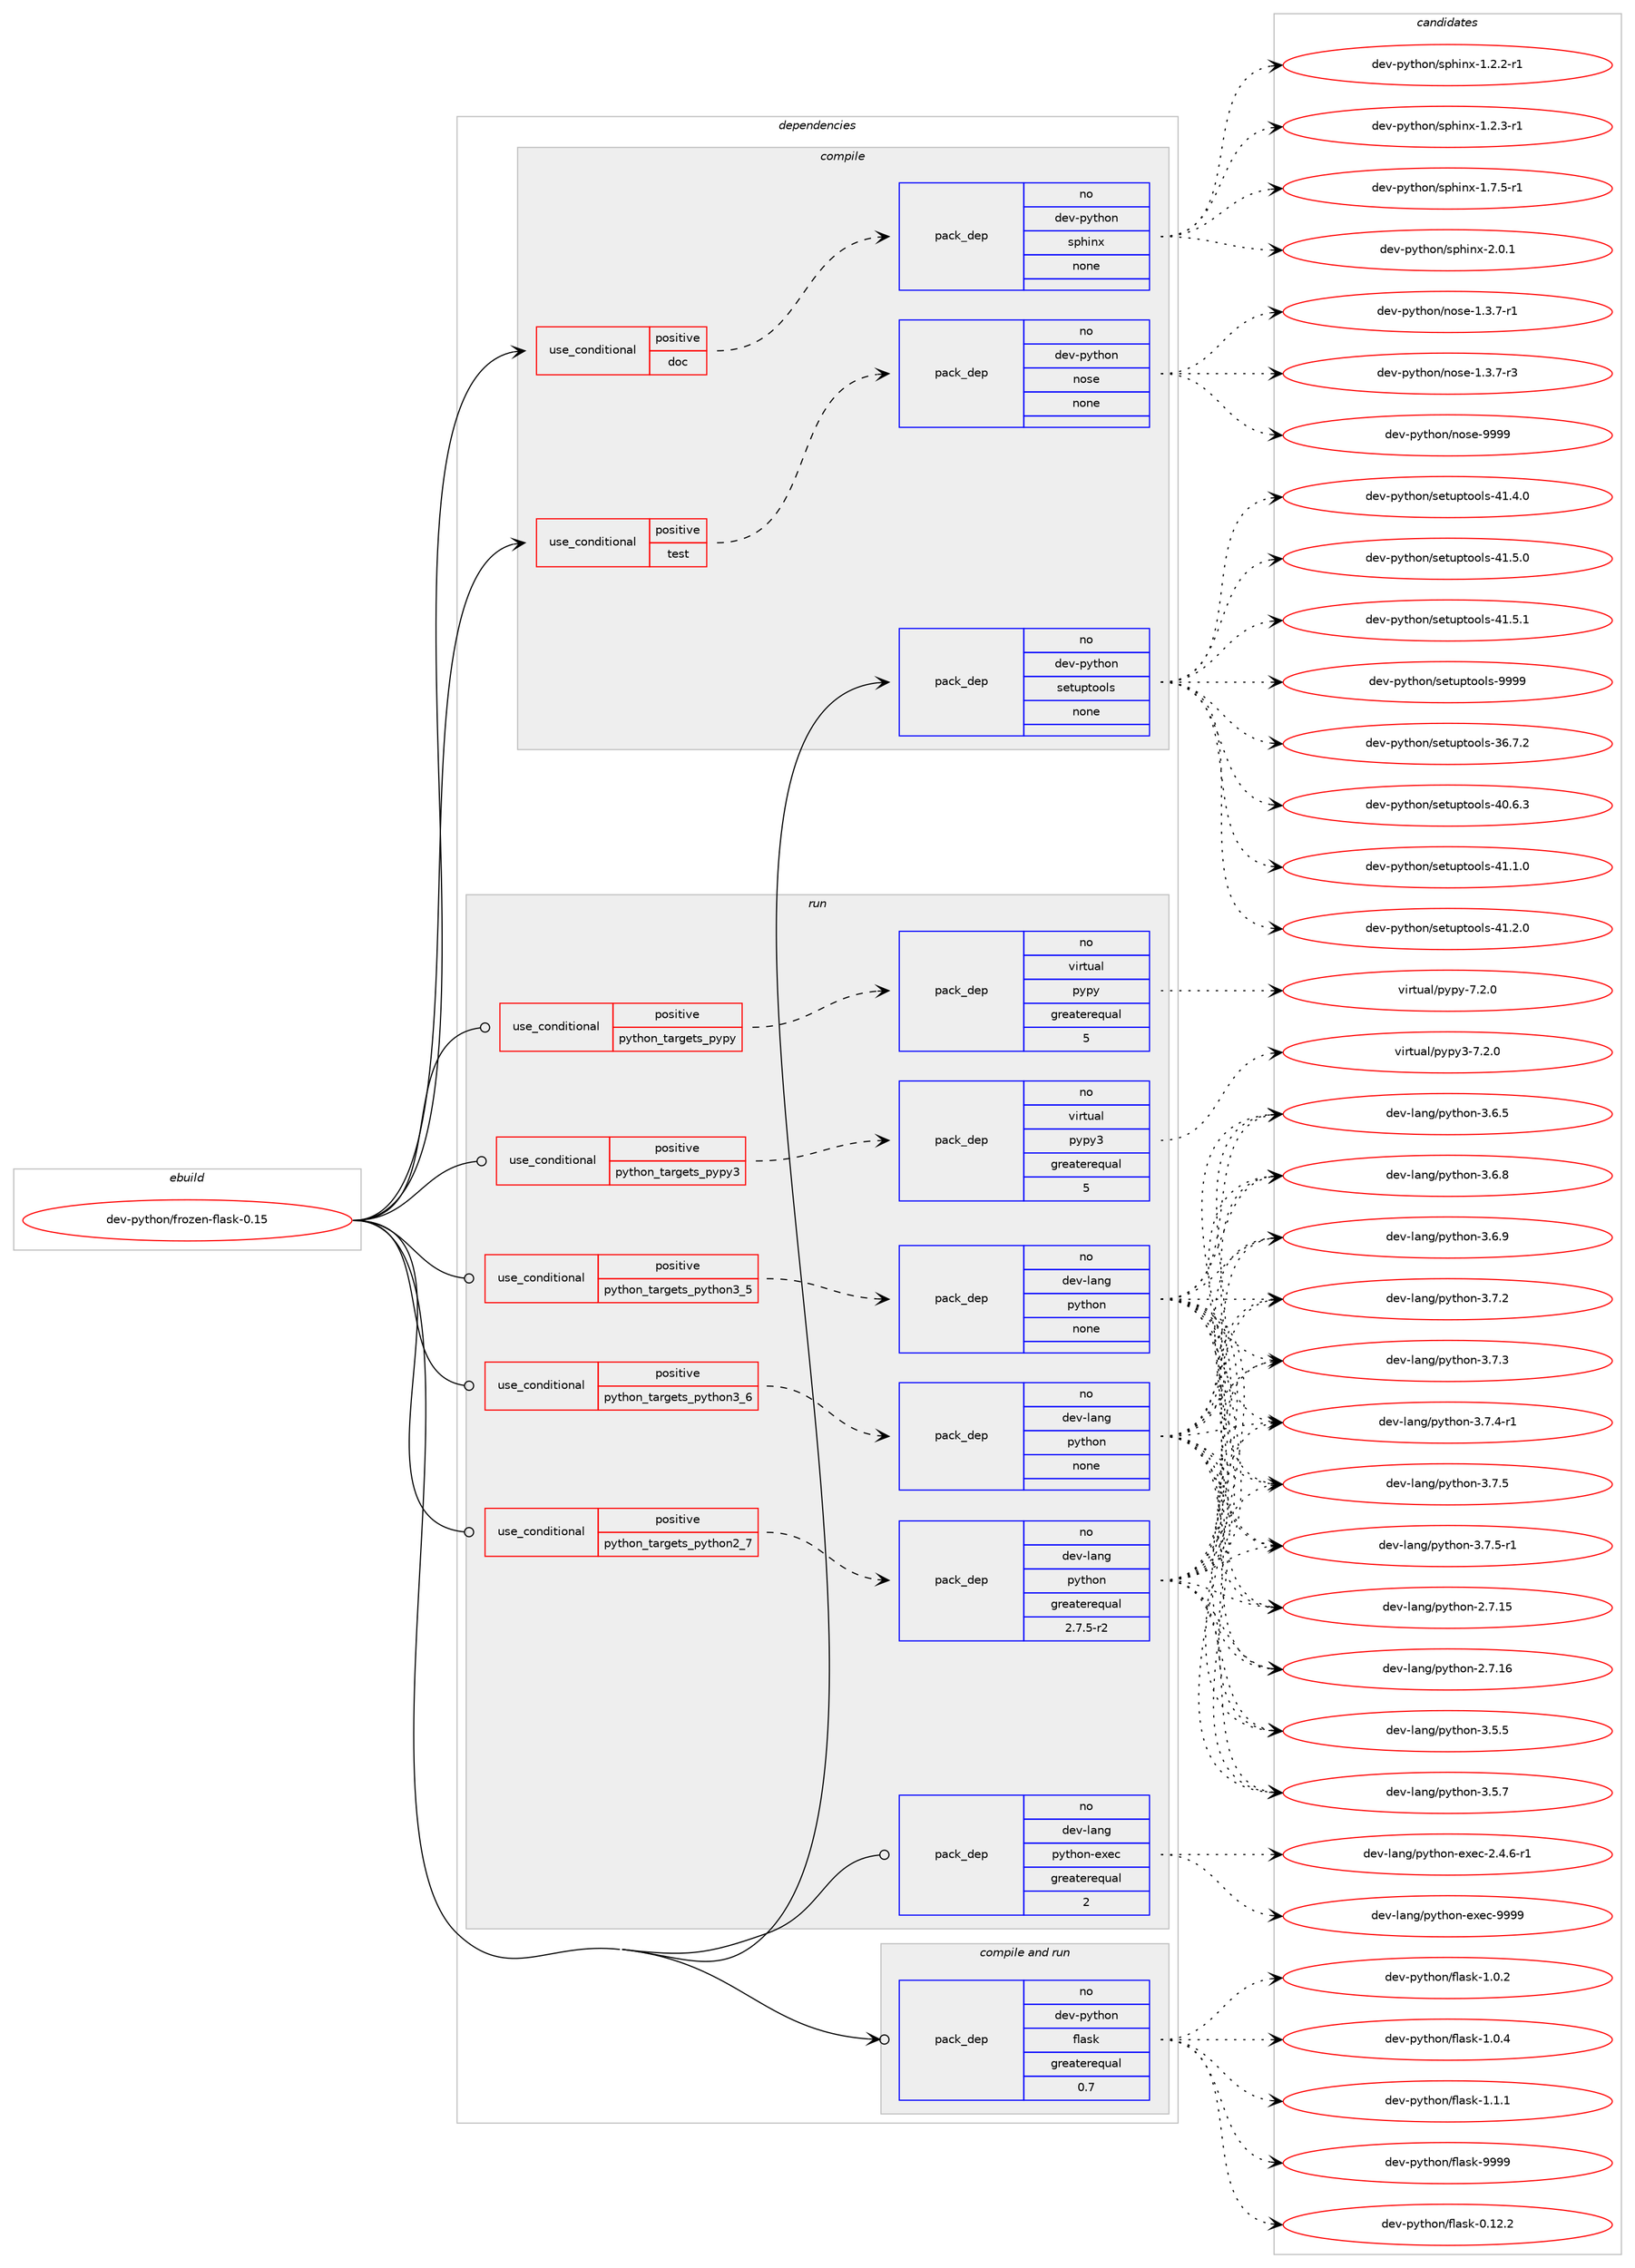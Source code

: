 digraph prolog {

# *************
# Graph options
# *************

newrank=true;
concentrate=true;
compound=true;
graph [rankdir=LR,fontname=Helvetica,fontsize=10,ranksep=1.5];#, ranksep=2.5, nodesep=0.2];
edge  [arrowhead=vee];
node  [fontname=Helvetica,fontsize=10];

# **********
# The ebuild
# **********

subgraph cluster_leftcol {
color=gray;
rank=same;
label=<<i>ebuild</i>>;
id [label="dev-python/frozen-flask-0.15", color=red, width=4, href="../dev-python/frozen-flask-0.15.svg"];
}

# ****************
# The dependencies
# ****************

subgraph cluster_midcol {
color=gray;
label=<<i>dependencies</i>>;
subgraph cluster_compile {
fillcolor="#eeeeee";
style=filled;
label=<<i>compile</i>>;
subgraph cond139773 {
dependency605877 [label=<<TABLE BORDER="0" CELLBORDER="1" CELLSPACING="0" CELLPADDING="4"><TR><TD ROWSPAN="3" CELLPADDING="10">use_conditional</TD></TR><TR><TD>positive</TD></TR><TR><TD>doc</TD></TR></TABLE>>, shape=none, color=red];
subgraph pack454307 {
dependency605878 [label=<<TABLE BORDER="0" CELLBORDER="1" CELLSPACING="0" CELLPADDING="4" WIDTH="220"><TR><TD ROWSPAN="6" CELLPADDING="30">pack_dep</TD></TR><TR><TD WIDTH="110">no</TD></TR><TR><TD>dev-python</TD></TR><TR><TD>sphinx</TD></TR><TR><TD>none</TD></TR><TR><TD></TD></TR></TABLE>>, shape=none, color=blue];
}
dependency605877:e -> dependency605878:w [weight=20,style="dashed",arrowhead="vee"];
}
id:e -> dependency605877:w [weight=20,style="solid",arrowhead="vee"];
subgraph cond139774 {
dependency605879 [label=<<TABLE BORDER="0" CELLBORDER="1" CELLSPACING="0" CELLPADDING="4"><TR><TD ROWSPAN="3" CELLPADDING="10">use_conditional</TD></TR><TR><TD>positive</TD></TR><TR><TD>test</TD></TR></TABLE>>, shape=none, color=red];
subgraph pack454308 {
dependency605880 [label=<<TABLE BORDER="0" CELLBORDER="1" CELLSPACING="0" CELLPADDING="4" WIDTH="220"><TR><TD ROWSPAN="6" CELLPADDING="30">pack_dep</TD></TR><TR><TD WIDTH="110">no</TD></TR><TR><TD>dev-python</TD></TR><TR><TD>nose</TD></TR><TR><TD>none</TD></TR><TR><TD></TD></TR></TABLE>>, shape=none, color=blue];
}
dependency605879:e -> dependency605880:w [weight=20,style="dashed",arrowhead="vee"];
}
id:e -> dependency605879:w [weight=20,style="solid",arrowhead="vee"];
subgraph pack454309 {
dependency605881 [label=<<TABLE BORDER="0" CELLBORDER="1" CELLSPACING="0" CELLPADDING="4" WIDTH="220"><TR><TD ROWSPAN="6" CELLPADDING="30">pack_dep</TD></TR><TR><TD WIDTH="110">no</TD></TR><TR><TD>dev-python</TD></TR><TR><TD>setuptools</TD></TR><TR><TD>none</TD></TR><TR><TD></TD></TR></TABLE>>, shape=none, color=blue];
}
id:e -> dependency605881:w [weight=20,style="solid",arrowhead="vee"];
}
subgraph cluster_compileandrun {
fillcolor="#eeeeee";
style=filled;
label=<<i>compile and run</i>>;
subgraph pack454310 {
dependency605882 [label=<<TABLE BORDER="0" CELLBORDER="1" CELLSPACING="0" CELLPADDING="4" WIDTH="220"><TR><TD ROWSPAN="6" CELLPADDING="30">pack_dep</TD></TR><TR><TD WIDTH="110">no</TD></TR><TR><TD>dev-python</TD></TR><TR><TD>flask</TD></TR><TR><TD>greaterequal</TD></TR><TR><TD>0.7</TD></TR></TABLE>>, shape=none, color=blue];
}
id:e -> dependency605882:w [weight=20,style="solid",arrowhead="odotvee"];
}
subgraph cluster_run {
fillcolor="#eeeeee";
style=filled;
label=<<i>run</i>>;
subgraph cond139775 {
dependency605883 [label=<<TABLE BORDER="0" CELLBORDER="1" CELLSPACING="0" CELLPADDING="4"><TR><TD ROWSPAN="3" CELLPADDING="10">use_conditional</TD></TR><TR><TD>positive</TD></TR><TR><TD>python_targets_pypy</TD></TR></TABLE>>, shape=none, color=red];
subgraph pack454311 {
dependency605884 [label=<<TABLE BORDER="0" CELLBORDER="1" CELLSPACING="0" CELLPADDING="4" WIDTH="220"><TR><TD ROWSPAN="6" CELLPADDING="30">pack_dep</TD></TR><TR><TD WIDTH="110">no</TD></TR><TR><TD>virtual</TD></TR><TR><TD>pypy</TD></TR><TR><TD>greaterequal</TD></TR><TR><TD>5</TD></TR></TABLE>>, shape=none, color=blue];
}
dependency605883:e -> dependency605884:w [weight=20,style="dashed",arrowhead="vee"];
}
id:e -> dependency605883:w [weight=20,style="solid",arrowhead="odot"];
subgraph cond139776 {
dependency605885 [label=<<TABLE BORDER="0" CELLBORDER="1" CELLSPACING="0" CELLPADDING="4"><TR><TD ROWSPAN="3" CELLPADDING="10">use_conditional</TD></TR><TR><TD>positive</TD></TR><TR><TD>python_targets_pypy3</TD></TR></TABLE>>, shape=none, color=red];
subgraph pack454312 {
dependency605886 [label=<<TABLE BORDER="0" CELLBORDER="1" CELLSPACING="0" CELLPADDING="4" WIDTH="220"><TR><TD ROWSPAN="6" CELLPADDING="30">pack_dep</TD></TR><TR><TD WIDTH="110">no</TD></TR><TR><TD>virtual</TD></TR><TR><TD>pypy3</TD></TR><TR><TD>greaterequal</TD></TR><TR><TD>5</TD></TR></TABLE>>, shape=none, color=blue];
}
dependency605885:e -> dependency605886:w [weight=20,style="dashed",arrowhead="vee"];
}
id:e -> dependency605885:w [weight=20,style="solid",arrowhead="odot"];
subgraph cond139777 {
dependency605887 [label=<<TABLE BORDER="0" CELLBORDER="1" CELLSPACING="0" CELLPADDING="4"><TR><TD ROWSPAN="3" CELLPADDING="10">use_conditional</TD></TR><TR><TD>positive</TD></TR><TR><TD>python_targets_python2_7</TD></TR></TABLE>>, shape=none, color=red];
subgraph pack454313 {
dependency605888 [label=<<TABLE BORDER="0" CELLBORDER="1" CELLSPACING="0" CELLPADDING="4" WIDTH="220"><TR><TD ROWSPAN="6" CELLPADDING="30">pack_dep</TD></TR><TR><TD WIDTH="110">no</TD></TR><TR><TD>dev-lang</TD></TR><TR><TD>python</TD></TR><TR><TD>greaterequal</TD></TR><TR><TD>2.7.5-r2</TD></TR></TABLE>>, shape=none, color=blue];
}
dependency605887:e -> dependency605888:w [weight=20,style="dashed",arrowhead="vee"];
}
id:e -> dependency605887:w [weight=20,style="solid",arrowhead="odot"];
subgraph cond139778 {
dependency605889 [label=<<TABLE BORDER="0" CELLBORDER="1" CELLSPACING="0" CELLPADDING="4"><TR><TD ROWSPAN="3" CELLPADDING="10">use_conditional</TD></TR><TR><TD>positive</TD></TR><TR><TD>python_targets_python3_5</TD></TR></TABLE>>, shape=none, color=red];
subgraph pack454314 {
dependency605890 [label=<<TABLE BORDER="0" CELLBORDER="1" CELLSPACING="0" CELLPADDING="4" WIDTH="220"><TR><TD ROWSPAN="6" CELLPADDING="30">pack_dep</TD></TR><TR><TD WIDTH="110">no</TD></TR><TR><TD>dev-lang</TD></TR><TR><TD>python</TD></TR><TR><TD>none</TD></TR><TR><TD></TD></TR></TABLE>>, shape=none, color=blue];
}
dependency605889:e -> dependency605890:w [weight=20,style="dashed",arrowhead="vee"];
}
id:e -> dependency605889:w [weight=20,style="solid",arrowhead="odot"];
subgraph cond139779 {
dependency605891 [label=<<TABLE BORDER="0" CELLBORDER="1" CELLSPACING="0" CELLPADDING="4"><TR><TD ROWSPAN="3" CELLPADDING="10">use_conditional</TD></TR><TR><TD>positive</TD></TR><TR><TD>python_targets_python3_6</TD></TR></TABLE>>, shape=none, color=red];
subgraph pack454315 {
dependency605892 [label=<<TABLE BORDER="0" CELLBORDER="1" CELLSPACING="0" CELLPADDING="4" WIDTH="220"><TR><TD ROWSPAN="6" CELLPADDING="30">pack_dep</TD></TR><TR><TD WIDTH="110">no</TD></TR><TR><TD>dev-lang</TD></TR><TR><TD>python</TD></TR><TR><TD>none</TD></TR><TR><TD></TD></TR></TABLE>>, shape=none, color=blue];
}
dependency605891:e -> dependency605892:w [weight=20,style="dashed",arrowhead="vee"];
}
id:e -> dependency605891:w [weight=20,style="solid",arrowhead="odot"];
subgraph pack454316 {
dependency605893 [label=<<TABLE BORDER="0" CELLBORDER="1" CELLSPACING="0" CELLPADDING="4" WIDTH="220"><TR><TD ROWSPAN="6" CELLPADDING="30">pack_dep</TD></TR><TR><TD WIDTH="110">no</TD></TR><TR><TD>dev-lang</TD></TR><TR><TD>python-exec</TD></TR><TR><TD>greaterequal</TD></TR><TR><TD>2</TD></TR></TABLE>>, shape=none, color=blue];
}
id:e -> dependency605893:w [weight=20,style="solid",arrowhead="odot"];
}
}

# **************
# The candidates
# **************

subgraph cluster_choices {
rank=same;
color=gray;
label=<<i>candidates</i>>;

subgraph choice454307 {
color=black;
nodesep=1;
choice10010111845112121116104111110471151121041051101204549465046504511449 [label="dev-python/sphinx-1.2.2-r1", color=red, width=4,href="../dev-python/sphinx-1.2.2-r1.svg"];
choice10010111845112121116104111110471151121041051101204549465046514511449 [label="dev-python/sphinx-1.2.3-r1", color=red, width=4,href="../dev-python/sphinx-1.2.3-r1.svg"];
choice10010111845112121116104111110471151121041051101204549465546534511449 [label="dev-python/sphinx-1.7.5-r1", color=red, width=4,href="../dev-python/sphinx-1.7.5-r1.svg"];
choice1001011184511212111610411111047115112104105110120455046484649 [label="dev-python/sphinx-2.0.1", color=red, width=4,href="../dev-python/sphinx-2.0.1.svg"];
dependency605878:e -> choice10010111845112121116104111110471151121041051101204549465046504511449:w [style=dotted,weight="100"];
dependency605878:e -> choice10010111845112121116104111110471151121041051101204549465046514511449:w [style=dotted,weight="100"];
dependency605878:e -> choice10010111845112121116104111110471151121041051101204549465546534511449:w [style=dotted,weight="100"];
dependency605878:e -> choice1001011184511212111610411111047115112104105110120455046484649:w [style=dotted,weight="100"];
}
subgraph choice454308 {
color=black;
nodesep=1;
choice10010111845112121116104111110471101111151014549465146554511449 [label="dev-python/nose-1.3.7-r1", color=red, width=4,href="../dev-python/nose-1.3.7-r1.svg"];
choice10010111845112121116104111110471101111151014549465146554511451 [label="dev-python/nose-1.3.7-r3", color=red, width=4,href="../dev-python/nose-1.3.7-r3.svg"];
choice10010111845112121116104111110471101111151014557575757 [label="dev-python/nose-9999", color=red, width=4,href="../dev-python/nose-9999.svg"];
dependency605880:e -> choice10010111845112121116104111110471101111151014549465146554511449:w [style=dotted,weight="100"];
dependency605880:e -> choice10010111845112121116104111110471101111151014549465146554511451:w [style=dotted,weight="100"];
dependency605880:e -> choice10010111845112121116104111110471101111151014557575757:w [style=dotted,weight="100"];
}
subgraph choice454309 {
color=black;
nodesep=1;
choice100101118451121211161041111104711510111611711211611111110811545515446554650 [label="dev-python/setuptools-36.7.2", color=red, width=4,href="../dev-python/setuptools-36.7.2.svg"];
choice100101118451121211161041111104711510111611711211611111110811545524846544651 [label="dev-python/setuptools-40.6.3", color=red, width=4,href="../dev-python/setuptools-40.6.3.svg"];
choice100101118451121211161041111104711510111611711211611111110811545524946494648 [label="dev-python/setuptools-41.1.0", color=red, width=4,href="../dev-python/setuptools-41.1.0.svg"];
choice100101118451121211161041111104711510111611711211611111110811545524946504648 [label="dev-python/setuptools-41.2.0", color=red, width=4,href="../dev-python/setuptools-41.2.0.svg"];
choice100101118451121211161041111104711510111611711211611111110811545524946524648 [label="dev-python/setuptools-41.4.0", color=red, width=4,href="../dev-python/setuptools-41.4.0.svg"];
choice100101118451121211161041111104711510111611711211611111110811545524946534648 [label="dev-python/setuptools-41.5.0", color=red, width=4,href="../dev-python/setuptools-41.5.0.svg"];
choice100101118451121211161041111104711510111611711211611111110811545524946534649 [label="dev-python/setuptools-41.5.1", color=red, width=4,href="../dev-python/setuptools-41.5.1.svg"];
choice10010111845112121116104111110471151011161171121161111111081154557575757 [label="dev-python/setuptools-9999", color=red, width=4,href="../dev-python/setuptools-9999.svg"];
dependency605881:e -> choice100101118451121211161041111104711510111611711211611111110811545515446554650:w [style=dotted,weight="100"];
dependency605881:e -> choice100101118451121211161041111104711510111611711211611111110811545524846544651:w [style=dotted,weight="100"];
dependency605881:e -> choice100101118451121211161041111104711510111611711211611111110811545524946494648:w [style=dotted,weight="100"];
dependency605881:e -> choice100101118451121211161041111104711510111611711211611111110811545524946504648:w [style=dotted,weight="100"];
dependency605881:e -> choice100101118451121211161041111104711510111611711211611111110811545524946524648:w [style=dotted,weight="100"];
dependency605881:e -> choice100101118451121211161041111104711510111611711211611111110811545524946534648:w [style=dotted,weight="100"];
dependency605881:e -> choice100101118451121211161041111104711510111611711211611111110811545524946534649:w [style=dotted,weight="100"];
dependency605881:e -> choice10010111845112121116104111110471151011161171121161111111081154557575757:w [style=dotted,weight="100"];
}
subgraph choice454310 {
color=black;
nodesep=1;
choice10010111845112121116104111110471021089711510745484649504650 [label="dev-python/flask-0.12.2", color=red, width=4,href="../dev-python/flask-0.12.2.svg"];
choice100101118451121211161041111104710210897115107454946484650 [label="dev-python/flask-1.0.2", color=red, width=4,href="../dev-python/flask-1.0.2.svg"];
choice100101118451121211161041111104710210897115107454946484652 [label="dev-python/flask-1.0.4", color=red, width=4,href="../dev-python/flask-1.0.4.svg"];
choice100101118451121211161041111104710210897115107454946494649 [label="dev-python/flask-1.1.1", color=red, width=4,href="../dev-python/flask-1.1.1.svg"];
choice1001011184511212111610411111047102108971151074557575757 [label="dev-python/flask-9999", color=red, width=4,href="../dev-python/flask-9999.svg"];
dependency605882:e -> choice10010111845112121116104111110471021089711510745484649504650:w [style=dotted,weight="100"];
dependency605882:e -> choice100101118451121211161041111104710210897115107454946484650:w [style=dotted,weight="100"];
dependency605882:e -> choice100101118451121211161041111104710210897115107454946484652:w [style=dotted,weight="100"];
dependency605882:e -> choice100101118451121211161041111104710210897115107454946494649:w [style=dotted,weight="100"];
dependency605882:e -> choice1001011184511212111610411111047102108971151074557575757:w [style=dotted,weight="100"];
}
subgraph choice454311 {
color=black;
nodesep=1;
choice1181051141161179710847112121112121455546504648 [label="virtual/pypy-7.2.0", color=red, width=4,href="../virtual/pypy-7.2.0.svg"];
dependency605884:e -> choice1181051141161179710847112121112121455546504648:w [style=dotted,weight="100"];
}
subgraph choice454312 {
color=black;
nodesep=1;
choice118105114116117971084711212111212151455546504648 [label="virtual/pypy3-7.2.0", color=red, width=4,href="../virtual/pypy3-7.2.0.svg"];
dependency605886:e -> choice118105114116117971084711212111212151455546504648:w [style=dotted,weight="100"];
}
subgraph choice454313 {
color=black;
nodesep=1;
choice10010111845108971101034711212111610411111045504655464953 [label="dev-lang/python-2.7.15", color=red, width=4,href="../dev-lang/python-2.7.15.svg"];
choice10010111845108971101034711212111610411111045504655464954 [label="dev-lang/python-2.7.16", color=red, width=4,href="../dev-lang/python-2.7.16.svg"];
choice100101118451089711010347112121116104111110455146534653 [label="dev-lang/python-3.5.5", color=red, width=4,href="../dev-lang/python-3.5.5.svg"];
choice100101118451089711010347112121116104111110455146534655 [label="dev-lang/python-3.5.7", color=red, width=4,href="../dev-lang/python-3.5.7.svg"];
choice100101118451089711010347112121116104111110455146544653 [label="dev-lang/python-3.6.5", color=red, width=4,href="../dev-lang/python-3.6.5.svg"];
choice100101118451089711010347112121116104111110455146544656 [label="dev-lang/python-3.6.8", color=red, width=4,href="../dev-lang/python-3.6.8.svg"];
choice100101118451089711010347112121116104111110455146544657 [label="dev-lang/python-3.6.9", color=red, width=4,href="../dev-lang/python-3.6.9.svg"];
choice100101118451089711010347112121116104111110455146554650 [label="dev-lang/python-3.7.2", color=red, width=4,href="../dev-lang/python-3.7.2.svg"];
choice100101118451089711010347112121116104111110455146554651 [label="dev-lang/python-3.7.3", color=red, width=4,href="../dev-lang/python-3.7.3.svg"];
choice1001011184510897110103471121211161041111104551465546524511449 [label="dev-lang/python-3.7.4-r1", color=red, width=4,href="../dev-lang/python-3.7.4-r1.svg"];
choice100101118451089711010347112121116104111110455146554653 [label="dev-lang/python-3.7.5", color=red, width=4,href="../dev-lang/python-3.7.5.svg"];
choice1001011184510897110103471121211161041111104551465546534511449 [label="dev-lang/python-3.7.5-r1", color=red, width=4,href="../dev-lang/python-3.7.5-r1.svg"];
dependency605888:e -> choice10010111845108971101034711212111610411111045504655464953:w [style=dotted,weight="100"];
dependency605888:e -> choice10010111845108971101034711212111610411111045504655464954:w [style=dotted,weight="100"];
dependency605888:e -> choice100101118451089711010347112121116104111110455146534653:w [style=dotted,weight="100"];
dependency605888:e -> choice100101118451089711010347112121116104111110455146534655:w [style=dotted,weight="100"];
dependency605888:e -> choice100101118451089711010347112121116104111110455146544653:w [style=dotted,weight="100"];
dependency605888:e -> choice100101118451089711010347112121116104111110455146544656:w [style=dotted,weight="100"];
dependency605888:e -> choice100101118451089711010347112121116104111110455146544657:w [style=dotted,weight="100"];
dependency605888:e -> choice100101118451089711010347112121116104111110455146554650:w [style=dotted,weight="100"];
dependency605888:e -> choice100101118451089711010347112121116104111110455146554651:w [style=dotted,weight="100"];
dependency605888:e -> choice1001011184510897110103471121211161041111104551465546524511449:w [style=dotted,weight="100"];
dependency605888:e -> choice100101118451089711010347112121116104111110455146554653:w [style=dotted,weight="100"];
dependency605888:e -> choice1001011184510897110103471121211161041111104551465546534511449:w [style=dotted,weight="100"];
}
subgraph choice454314 {
color=black;
nodesep=1;
choice10010111845108971101034711212111610411111045504655464953 [label="dev-lang/python-2.7.15", color=red, width=4,href="../dev-lang/python-2.7.15.svg"];
choice10010111845108971101034711212111610411111045504655464954 [label="dev-lang/python-2.7.16", color=red, width=4,href="../dev-lang/python-2.7.16.svg"];
choice100101118451089711010347112121116104111110455146534653 [label="dev-lang/python-3.5.5", color=red, width=4,href="../dev-lang/python-3.5.5.svg"];
choice100101118451089711010347112121116104111110455146534655 [label="dev-lang/python-3.5.7", color=red, width=4,href="../dev-lang/python-3.5.7.svg"];
choice100101118451089711010347112121116104111110455146544653 [label="dev-lang/python-3.6.5", color=red, width=4,href="../dev-lang/python-3.6.5.svg"];
choice100101118451089711010347112121116104111110455146544656 [label="dev-lang/python-3.6.8", color=red, width=4,href="../dev-lang/python-3.6.8.svg"];
choice100101118451089711010347112121116104111110455146544657 [label="dev-lang/python-3.6.9", color=red, width=4,href="../dev-lang/python-3.6.9.svg"];
choice100101118451089711010347112121116104111110455146554650 [label="dev-lang/python-3.7.2", color=red, width=4,href="../dev-lang/python-3.7.2.svg"];
choice100101118451089711010347112121116104111110455146554651 [label="dev-lang/python-3.7.3", color=red, width=4,href="../dev-lang/python-3.7.3.svg"];
choice1001011184510897110103471121211161041111104551465546524511449 [label="dev-lang/python-3.7.4-r1", color=red, width=4,href="../dev-lang/python-3.7.4-r1.svg"];
choice100101118451089711010347112121116104111110455146554653 [label="dev-lang/python-3.7.5", color=red, width=4,href="../dev-lang/python-3.7.5.svg"];
choice1001011184510897110103471121211161041111104551465546534511449 [label="dev-lang/python-3.7.5-r1", color=red, width=4,href="../dev-lang/python-3.7.5-r1.svg"];
dependency605890:e -> choice10010111845108971101034711212111610411111045504655464953:w [style=dotted,weight="100"];
dependency605890:e -> choice10010111845108971101034711212111610411111045504655464954:w [style=dotted,weight="100"];
dependency605890:e -> choice100101118451089711010347112121116104111110455146534653:w [style=dotted,weight="100"];
dependency605890:e -> choice100101118451089711010347112121116104111110455146534655:w [style=dotted,weight="100"];
dependency605890:e -> choice100101118451089711010347112121116104111110455146544653:w [style=dotted,weight="100"];
dependency605890:e -> choice100101118451089711010347112121116104111110455146544656:w [style=dotted,weight="100"];
dependency605890:e -> choice100101118451089711010347112121116104111110455146544657:w [style=dotted,weight="100"];
dependency605890:e -> choice100101118451089711010347112121116104111110455146554650:w [style=dotted,weight="100"];
dependency605890:e -> choice100101118451089711010347112121116104111110455146554651:w [style=dotted,weight="100"];
dependency605890:e -> choice1001011184510897110103471121211161041111104551465546524511449:w [style=dotted,weight="100"];
dependency605890:e -> choice100101118451089711010347112121116104111110455146554653:w [style=dotted,weight="100"];
dependency605890:e -> choice1001011184510897110103471121211161041111104551465546534511449:w [style=dotted,weight="100"];
}
subgraph choice454315 {
color=black;
nodesep=1;
choice10010111845108971101034711212111610411111045504655464953 [label="dev-lang/python-2.7.15", color=red, width=4,href="../dev-lang/python-2.7.15.svg"];
choice10010111845108971101034711212111610411111045504655464954 [label="dev-lang/python-2.7.16", color=red, width=4,href="../dev-lang/python-2.7.16.svg"];
choice100101118451089711010347112121116104111110455146534653 [label="dev-lang/python-3.5.5", color=red, width=4,href="../dev-lang/python-3.5.5.svg"];
choice100101118451089711010347112121116104111110455146534655 [label="dev-lang/python-3.5.7", color=red, width=4,href="../dev-lang/python-3.5.7.svg"];
choice100101118451089711010347112121116104111110455146544653 [label="dev-lang/python-3.6.5", color=red, width=4,href="../dev-lang/python-3.6.5.svg"];
choice100101118451089711010347112121116104111110455146544656 [label="dev-lang/python-3.6.8", color=red, width=4,href="../dev-lang/python-3.6.8.svg"];
choice100101118451089711010347112121116104111110455146544657 [label="dev-lang/python-3.6.9", color=red, width=4,href="../dev-lang/python-3.6.9.svg"];
choice100101118451089711010347112121116104111110455146554650 [label="dev-lang/python-3.7.2", color=red, width=4,href="../dev-lang/python-3.7.2.svg"];
choice100101118451089711010347112121116104111110455146554651 [label="dev-lang/python-3.7.3", color=red, width=4,href="../dev-lang/python-3.7.3.svg"];
choice1001011184510897110103471121211161041111104551465546524511449 [label="dev-lang/python-3.7.4-r1", color=red, width=4,href="../dev-lang/python-3.7.4-r1.svg"];
choice100101118451089711010347112121116104111110455146554653 [label="dev-lang/python-3.7.5", color=red, width=4,href="../dev-lang/python-3.7.5.svg"];
choice1001011184510897110103471121211161041111104551465546534511449 [label="dev-lang/python-3.7.5-r1", color=red, width=4,href="../dev-lang/python-3.7.5-r1.svg"];
dependency605892:e -> choice10010111845108971101034711212111610411111045504655464953:w [style=dotted,weight="100"];
dependency605892:e -> choice10010111845108971101034711212111610411111045504655464954:w [style=dotted,weight="100"];
dependency605892:e -> choice100101118451089711010347112121116104111110455146534653:w [style=dotted,weight="100"];
dependency605892:e -> choice100101118451089711010347112121116104111110455146534655:w [style=dotted,weight="100"];
dependency605892:e -> choice100101118451089711010347112121116104111110455146544653:w [style=dotted,weight="100"];
dependency605892:e -> choice100101118451089711010347112121116104111110455146544656:w [style=dotted,weight="100"];
dependency605892:e -> choice100101118451089711010347112121116104111110455146544657:w [style=dotted,weight="100"];
dependency605892:e -> choice100101118451089711010347112121116104111110455146554650:w [style=dotted,weight="100"];
dependency605892:e -> choice100101118451089711010347112121116104111110455146554651:w [style=dotted,weight="100"];
dependency605892:e -> choice1001011184510897110103471121211161041111104551465546524511449:w [style=dotted,weight="100"];
dependency605892:e -> choice100101118451089711010347112121116104111110455146554653:w [style=dotted,weight="100"];
dependency605892:e -> choice1001011184510897110103471121211161041111104551465546534511449:w [style=dotted,weight="100"];
}
subgraph choice454316 {
color=black;
nodesep=1;
choice10010111845108971101034711212111610411111045101120101994550465246544511449 [label="dev-lang/python-exec-2.4.6-r1", color=red, width=4,href="../dev-lang/python-exec-2.4.6-r1.svg"];
choice10010111845108971101034711212111610411111045101120101994557575757 [label="dev-lang/python-exec-9999", color=red, width=4,href="../dev-lang/python-exec-9999.svg"];
dependency605893:e -> choice10010111845108971101034711212111610411111045101120101994550465246544511449:w [style=dotted,weight="100"];
dependency605893:e -> choice10010111845108971101034711212111610411111045101120101994557575757:w [style=dotted,weight="100"];
}
}

}
